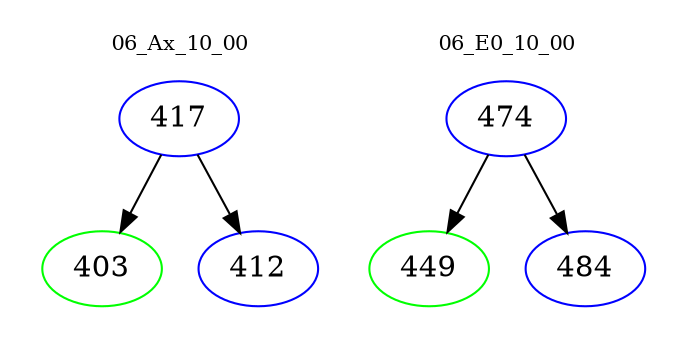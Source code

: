 digraph{
subgraph cluster_0 {
color = white
label = "06_Ax_10_00";
fontsize=10;
T0_417 [label="417", color="blue"]
T0_417 -> T0_403 [color="black"]
T0_403 [label="403", color="green"]
T0_417 -> T0_412 [color="black"]
T0_412 [label="412", color="blue"]
}
subgraph cluster_1 {
color = white
label = "06_E0_10_00";
fontsize=10;
T1_474 [label="474", color="blue"]
T1_474 -> T1_449 [color="black"]
T1_449 [label="449", color="green"]
T1_474 -> T1_484 [color="black"]
T1_484 [label="484", color="blue"]
}
}
